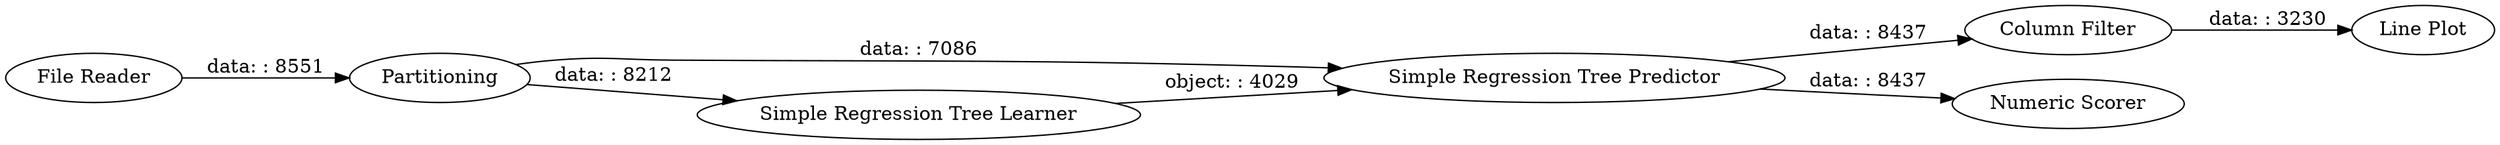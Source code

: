digraph {
	"6287479212921443205_10" [label="Simple Regression Tree Predictor"]
	"6287479212921443205_8" [label="Column Filter"]
	"6287479212921443205_9" [label="Simple Regression Tree Learner"]
	"6287479212921443205_7" [label="Line Plot"]
	"6287479212921443205_5" [label="Numeric Scorer"]
	"6287479212921443205_1" [label="File Reader"]
	"6287479212921443205_2" [label=Partitioning]
	"6287479212921443205_10" -> "6287479212921443205_8" [label="data: : 8437"]
	"6287479212921443205_1" -> "6287479212921443205_2" [label="data: : 8551"]
	"6287479212921443205_10" -> "6287479212921443205_5" [label="data: : 8437"]
	"6287479212921443205_2" -> "6287479212921443205_9" [label="data: : 8212"]
	"6287479212921443205_8" -> "6287479212921443205_7" [label="data: : 3230"]
	"6287479212921443205_2" -> "6287479212921443205_10" [label="data: : 7086"]
	"6287479212921443205_9" -> "6287479212921443205_10" [label="object: : 4029"]
	rankdir=LR
}
